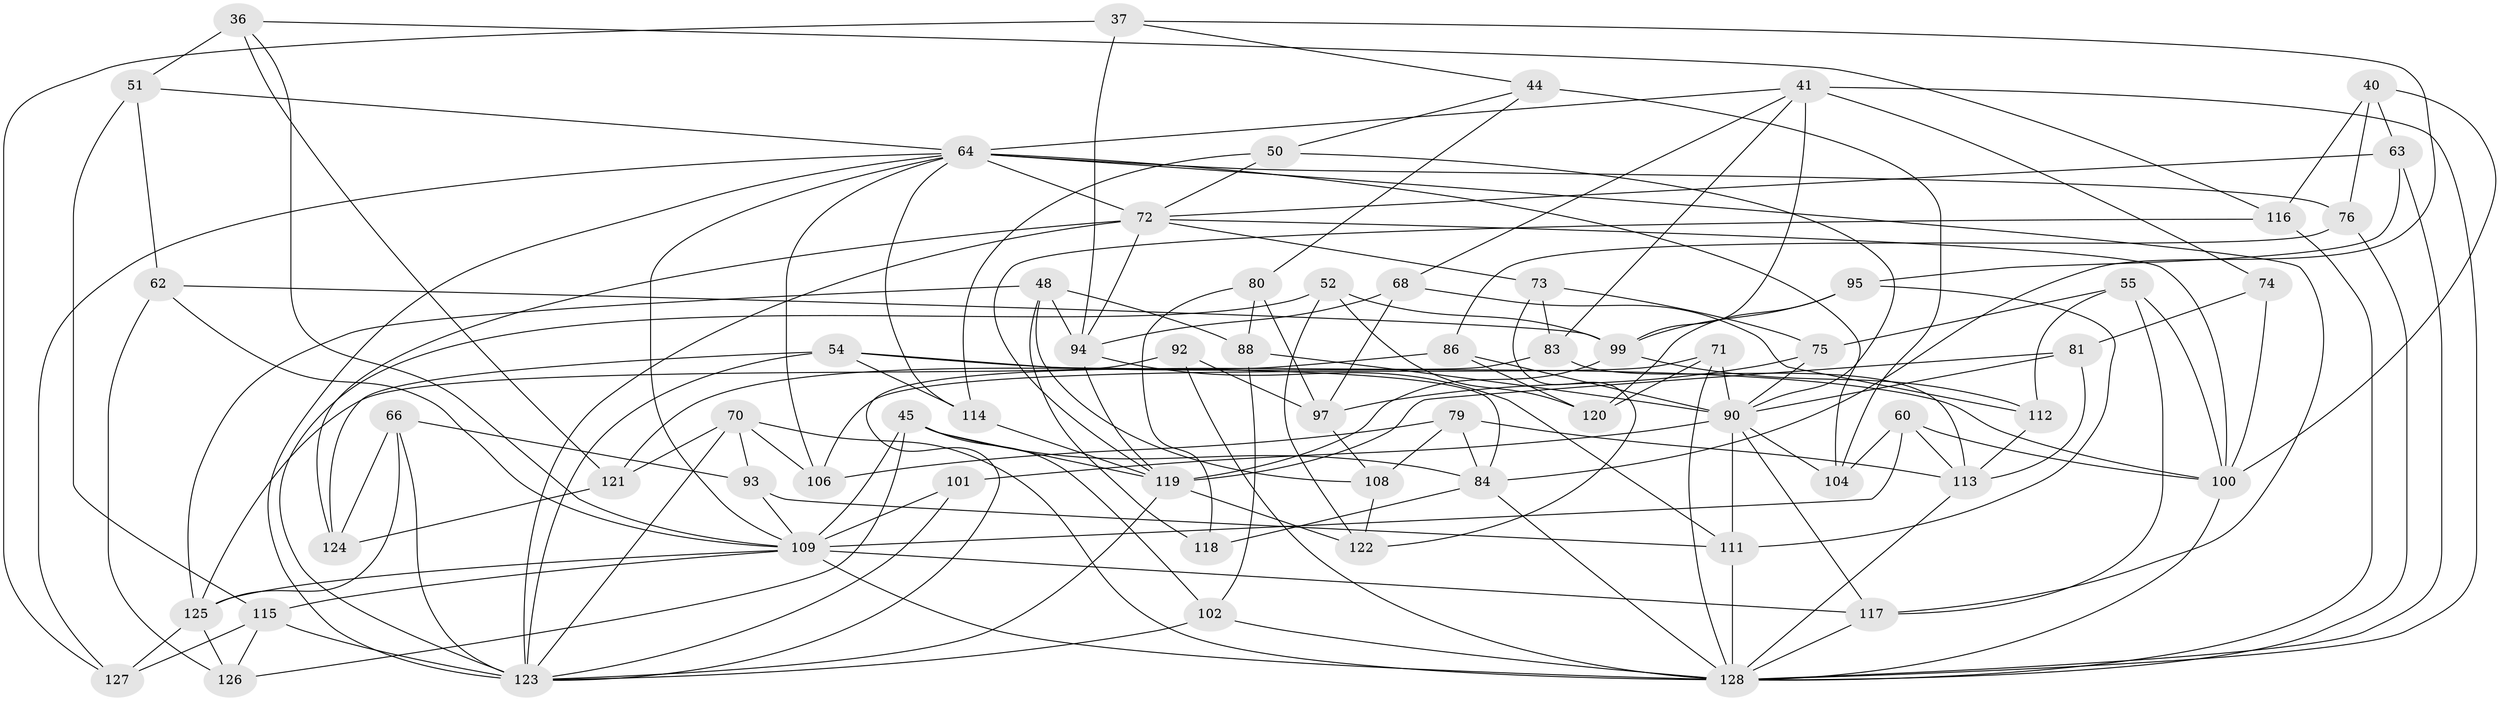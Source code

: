 // original degree distribution, {4: 1.0}
// Generated by graph-tools (version 1.1) at 2025/02/03/04/25 22:02:38]
// undirected, 64 vertices, 160 edges
graph export_dot {
graph [start="1"]
  node [color=gray90,style=filled];
  36;
  37;
  40;
  41 [super="+9+16"];
  44;
  45 [super="+19"];
  48 [super="+12"];
  50;
  51;
  52;
  54 [super="+46"];
  55;
  60 [super="+27"];
  62;
  63;
  64 [super="+22+58+59+43"];
  66;
  68;
  70 [super="+69"];
  71;
  72 [super="+8+35+65"];
  73;
  74;
  75;
  76;
  79;
  80;
  81 [super="+61"];
  83;
  84 [super="+30"];
  86;
  88;
  90 [super="+11+78+13+20"];
  92 [super="+42"];
  93;
  94 [super="+34"];
  95;
  97 [super="+14"];
  99 [super="+85"];
  100 [super="+4+31"];
  101;
  102;
  104 [super="+6+91"];
  106;
  108;
  109 [super="+98+96"];
  111 [super="+67+110"];
  112;
  113 [super="+32"];
  114;
  115 [super="+77"];
  116;
  117 [super="+87"];
  118;
  119 [super="+105"];
  120;
  121;
  122;
  123 [super="+56+57"];
  124;
  125 [super="+25+103"];
  126 [super="+47"];
  127;
  128 [super="+3+82+5+107+53+49"];
  36 -- 121;
  36 -- 116;
  36 -- 51;
  36 -- 109;
  37 -- 44;
  37 -- 94;
  37 -- 84;
  37 -- 127;
  40 -- 63;
  40 -- 76;
  40 -- 100;
  40 -- 116;
  41 -- 68;
  41 -- 83;
  41 -- 74;
  41 -- 128 [weight=2];
  41 -- 64;
  41 -- 99 [weight=2];
  44 -- 50;
  44 -- 80;
  44 -- 104;
  45 -- 102;
  45 -- 126 [weight=2];
  45 -- 119;
  45 -- 109;
  45 -- 84;
  48 -- 118 [weight=2];
  48 -- 88;
  48 -- 108;
  48 -- 125;
  48 -- 94;
  50 -- 114;
  50 -- 72;
  50 -- 90;
  51 -- 62;
  51 -- 64;
  51 -- 115;
  52 -- 99;
  52 -- 120;
  52 -- 122;
  52 -- 123;
  54 -- 100 [weight=2];
  54 -- 84;
  54 -- 114;
  54 -- 124;
  54 -- 123 [weight=3];
  55 -- 112;
  55 -- 75;
  55 -- 117;
  55 -- 100;
  60 -- 113;
  60 -- 109 [weight=3];
  60 -- 104;
  60 -- 100;
  62 -- 109;
  62 -- 126;
  62 -- 99;
  63 -- 95;
  63 -- 128;
  63 -- 72;
  64 -- 127;
  64 -- 106;
  64 -- 76;
  64 -- 117;
  64 -- 114;
  64 -- 104 [weight=2];
  64 -- 72 [weight=2];
  64 -- 109 [weight=2];
  64 -- 123;
  66 -- 124;
  66 -- 93;
  66 -- 125;
  66 -- 123;
  68 -- 112;
  68 -- 94;
  68 -- 97;
  70 -- 106;
  70 -- 123;
  70 -- 128 [weight=2];
  70 -- 121;
  70 -- 93;
  71 -- 106;
  71 -- 120;
  71 -- 90;
  71 -- 128;
  72 -- 100;
  72 -- 73;
  72 -- 123 [weight=2];
  72 -- 94;
  72 -- 124;
  73 -- 83;
  73 -- 122;
  73 -- 75;
  74 -- 81 [weight=2];
  74 -- 100;
  75 -- 90;
  75 -- 97;
  76 -- 86;
  76 -- 128;
  79 -- 106;
  79 -- 113;
  79 -- 108;
  79 -- 84;
  80 -- 118;
  80 -- 97;
  80 -- 88;
  81 -- 90;
  81 -- 119 [weight=2];
  81 -- 113;
  83 -- 113;
  83 -- 123;
  84 -- 128;
  84 -- 118;
  86 -- 120;
  86 -- 121;
  86 -- 90;
  88 -- 102;
  88 -- 90;
  90 -- 117;
  90 -- 101;
  90 -- 104 [weight=2];
  90 -- 111 [weight=2];
  92 -- 128;
  92 -- 97 [weight=2];
  92 -- 125 [weight=3];
  93 -- 111;
  93 -- 109;
  94 -- 119;
  94 -- 111;
  95 -- 120;
  95 -- 111;
  95 -- 99;
  97 -- 108;
  99 -- 112;
  99 -- 119 [weight=2];
  100 -- 128;
  101 -- 109;
  101 -- 123 [weight=2];
  102 -- 128;
  102 -- 123;
  108 -- 122;
  109 -- 125 [weight=2];
  109 -- 128;
  109 -- 117 [weight=2];
  109 -- 115;
  111 -- 128 [weight=3];
  112 -- 113;
  113 -- 128;
  114 -- 119;
  115 -- 126;
  115 -- 123 [weight=2];
  115 -- 127;
  116 -- 128;
  116 -- 119;
  117 -- 128;
  119 -- 123 [weight=3];
  119 -- 122;
  121 -- 124;
  125 -- 126 [weight=2];
  125 -- 127;
}
